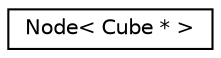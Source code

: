 digraph "Graphical Class Hierarchy"
{
 // INTERACTIVE_SVG=YES
 // LATEX_PDF_SIZE
  edge [fontname="Helvetica",fontsize="10",labelfontname="Helvetica",labelfontsize="10"];
  node [fontname="Helvetica",fontsize="10",shape=record];
  rankdir="LR";
  Node0 [label="Node\< Cube * \>",height=0.2,width=0.4,color="black", fillcolor="white", style="filled",URL="$structNode.html",tooltip=" "];
}
